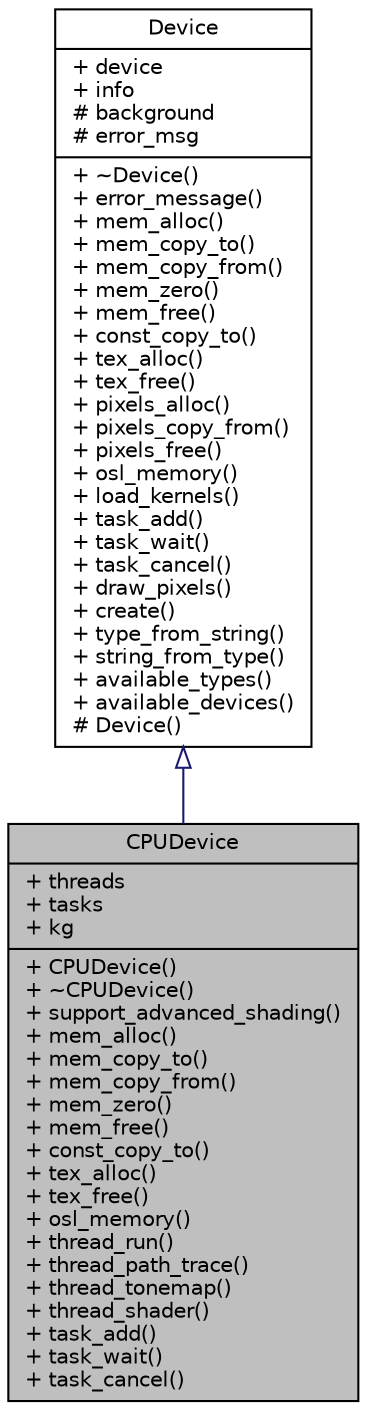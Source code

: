 digraph G
{
  edge [fontname="Helvetica",fontsize="10",labelfontname="Helvetica",labelfontsize="10"];
  node [fontname="Helvetica",fontsize="10",shape=record];
  Node1 [label="{CPUDevice\n|+ threads\l+ tasks\l+ kg\l|+ CPUDevice()\l+ ~CPUDevice()\l+ support_advanced_shading()\l+ mem_alloc()\l+ mem_copy_to()\l+ mem_copy_from()\l+ mem_zero()\l+ mem_free()\l+ const_copy_to()\l+ tex_alloc()\l+ tex_free()\l+ osl_memory()\l+ thread_run()\l+ thread_path_trace()\l+ thread_tonemap()\l+ thread_shader()\l+ task_add()\l+ task_wait()\l+ task_cancel()\l}",height=0.2,width=0.4,color="black", fillcolor="grey75", style="filled" fontcolor="black"];
  Node2 -> Node1 [dir=back,color="midnightblue",fontsize="10",style="solid",arrowtail="empty",fontname="Helvetica"];
  Node2 [label="{Device\n|+ device\l+ info\l# background\l# error_msg\l|+ ~Device()\l+ error_message()\l+ mem_alloc()\l+ mem_copy_to()\l+ mem_copy_from()\l+ mem_zero()\l+ mem_free()\l+ const_copy_to()\l+ tex_alloc()\l+ tex_free()\l+ pixels_alloc()\l+ pixels_copy_from()\l+ pixels_free()\l+ osl_memory()\l+ load_kernels()\l+ task_add()\l+ task_wait()\l+ task_cancel()\l+ draw_pixels()\l+ create()\l+ type_from_string()\l+ string_from_type()\l+ available_types()\l+ available_devices()\l# Device()\l}",height=0.2,width=0.4,color="black", fillcolor="white", style="filled",URL="$da/da1/structDevice.html"];
}
